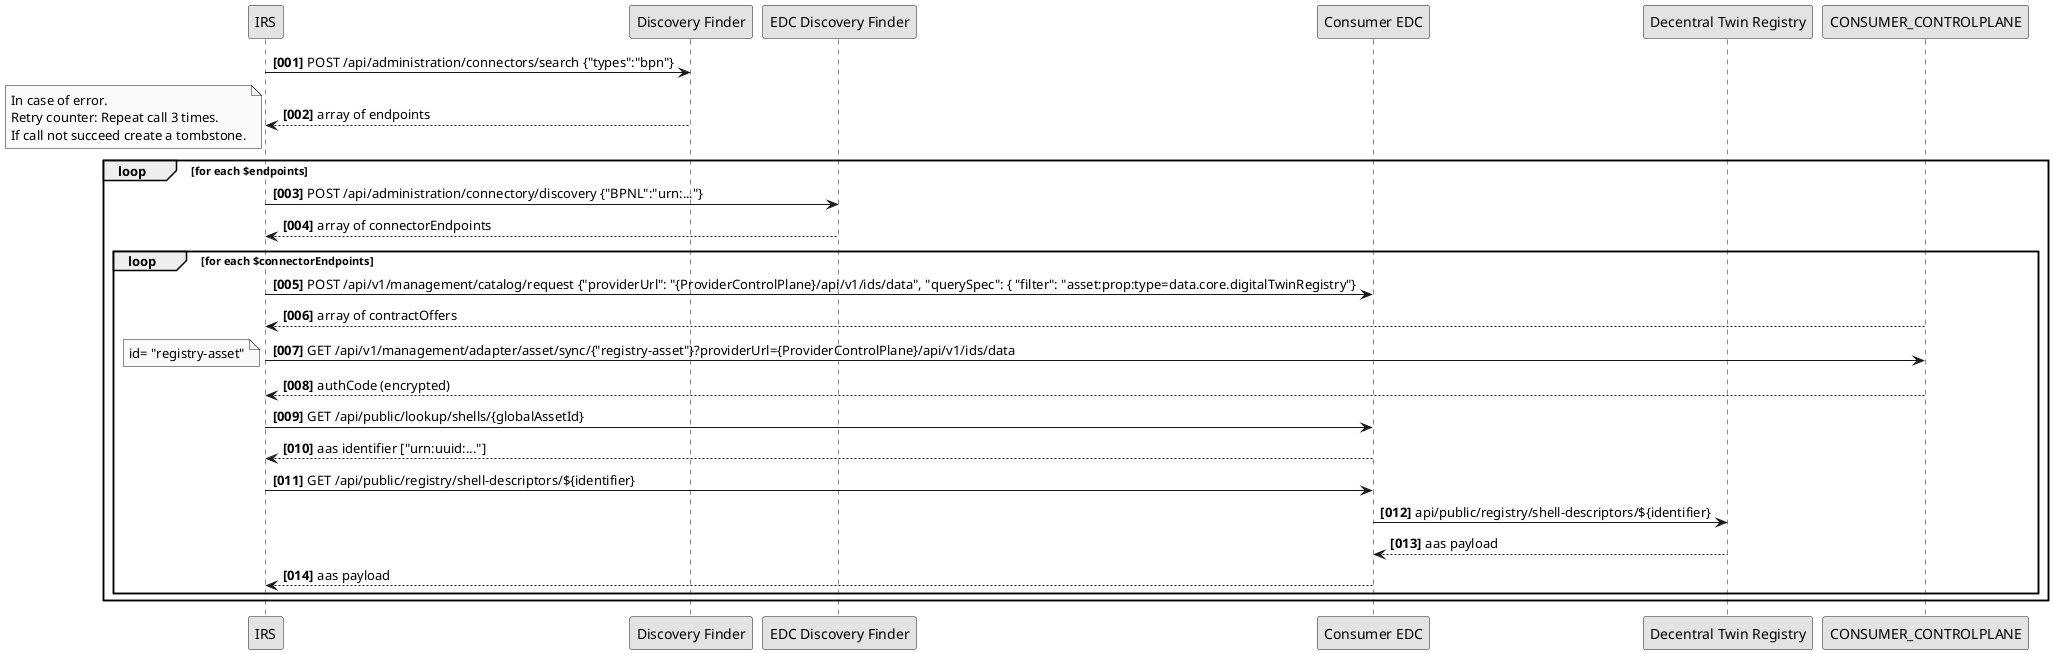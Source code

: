 @startuml
skinparam monochrome true
skinparam shadowing false


autonumber "<b>[000]"

participant "IRS" as IRS
participant "Discovery Finder" as DCF
participant "EDC Discovery Finder" as EDCDF
participant "Consumer EDC" as CONSUMER_EDC
participant "Decentral Twin Registry" as DTR

IRS -> DCF: POST /api/administration/connectors/search {"types":"bpn"}
IRS <-- DCF: array of endpoints
note left
    In case of error.
    Retry counter: Repeat call 3 times.
    If call not succeed create a tombstone.
end note
loop for each $endpoints
    IRS -> EDCDF : POST /api/administration/connectory/discovery {"BPNL":"urn:..."}

         IRS <-- EDCDF : array of connectorEndpoints

         loop for each $connectorEndpoints
             IRS -> CONSUMER_EDC: POST /api/v1/management/catalog/request {"providerUrl": "{ProviderControlPlane}/api/v1/ids/data", "querySpec": { "filter": "asset:prop:type=data.core.digitalTwinRegistry"}

             IRS <-- CONSUMER_CONTROLPLANE: array of contractOffers

             IRS -> CONSUMER_CONTROLPLANE: GET /api/v1/management/adapter/asset/sync/{"registry-asset"}?providerUrl={ProviderControlPlane}/api/v1/ids/data
             note left
                id= "registry-asset"
             end note
             IRS <-- CONSUMER_CONTROLPLANE: authCode (encrypted)

             IRS -> CONSUMER_EDC: GET /api/public/lookup/shells/{globalAssetId}
             IRS <-- CONSUMER_EDC: aas identifier ["urn:uuid:..."]

             IRS -> CONSUMER_EDC : GET /api/public/registry/shell-descriptors/${identifier}

             CONSUMER_EDC -> DTR : api/public/registry/shell-descriptors/${identifier}
             CONSUMER_EDC <-- DTR: aas payload
             IRS <-- CONSUMER_EDC: aas payload
         end loop



end loop






@enduml
